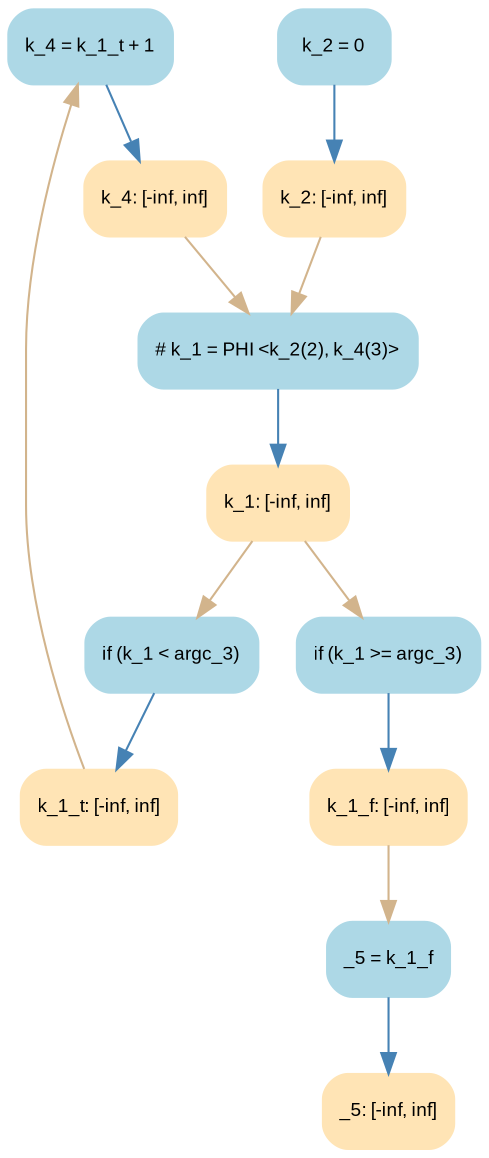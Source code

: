 digraph t4_foo_ConstraintGraph { 
	center=true
	labelloc=top
	fontname=Arial
	fontsize=12
	edge[fontname=Arial, fontsize=10]
	node[fontname=Arial, fontsize=9]

		Node_0 -> Node_1 [color=steelblue]
		Node_2 -> Node_3 [color=steelblue]
		Node_4 -> Node_5 [color=steelblue]
		Node_6 -> Node_7 [color=steelblue]
		Node_8 -> Node_9 [color=steelblue]
		Node_10 -> Node_11 [color=steelblue]
		Node_9 -> Node_2 [color=tan]
		Node_7 -> Node_0 [color=tan]
		Node_11 -> Node_4 [color=tan]
		Node_5 -> Node_6 [color=tan]
		Node_5 -> Node_8 [color=tan]
		Node_1 -> Node_4 [color=tan]

	Node_0 [fillcolor=lightblue, color=lightblue, shape=Mrecord, style=filled, label="{ k_4 = k_1_t + 1 }"]
	Node_2 [fillcolor=lightblue, color=lightblue, shape=Mrecord, style=filled, label="{ _5 = k_1_f }"]
	Node_4 [fillcolor=lightblue, color=lightblue, shape=Mrecord, style=filled, label="{ # k_1 = PHI \<k_2(2), k_4(3)\> }"]
	Node_6 [fillcolor=lightblue, color=lightblue, shape=Mrecord, style=filled, label="{ if (k_1 \< argc_3) }"]
	Node_8 [fillcolor=lightblue, color=lightblue, shape=Mrecord, style=filled, label="{ if (k_1 \>= argc_3) }"]
	Node_10 [fillcolor=lightblue, color=lightblue, shape=Mrecord, style=filled, label="{ k_2 = 0 }"]
	Node_3 [fillcolor=moccasin, color=moccasin, shape=Mrecord, style=filled, label="{ _5: \[-inf, inf\] }"]
	Node_9 [fillcolor=moccasin, color=moccasin, shape=Mrecord, style=filled, label="{ k_1_f: \[-inf, inf\] }"]
	Node_7 [fillcolor=moccasin, color=moccasin, shape=Mrecord, style=filled, label="{ k_1_t: \[-inf, inf\] }"]
	Node_11 [fillcolor=moccasin, color=moccasin, shape=Mrecord, style=filled, label="{ k_2: \[-inf, inf\] }"]
	Node_5 [fillcolor=moccasin, color=moccasin, shape=Mrecord, style=filled, label="{ k_1: \[-inf, inf\] }"]
	Node_1 [fillcolor=moccasin, color=moccasin, shape=Mrecord, style=filled, label="{ k_4: \[-inf, inf\] }"]
}
